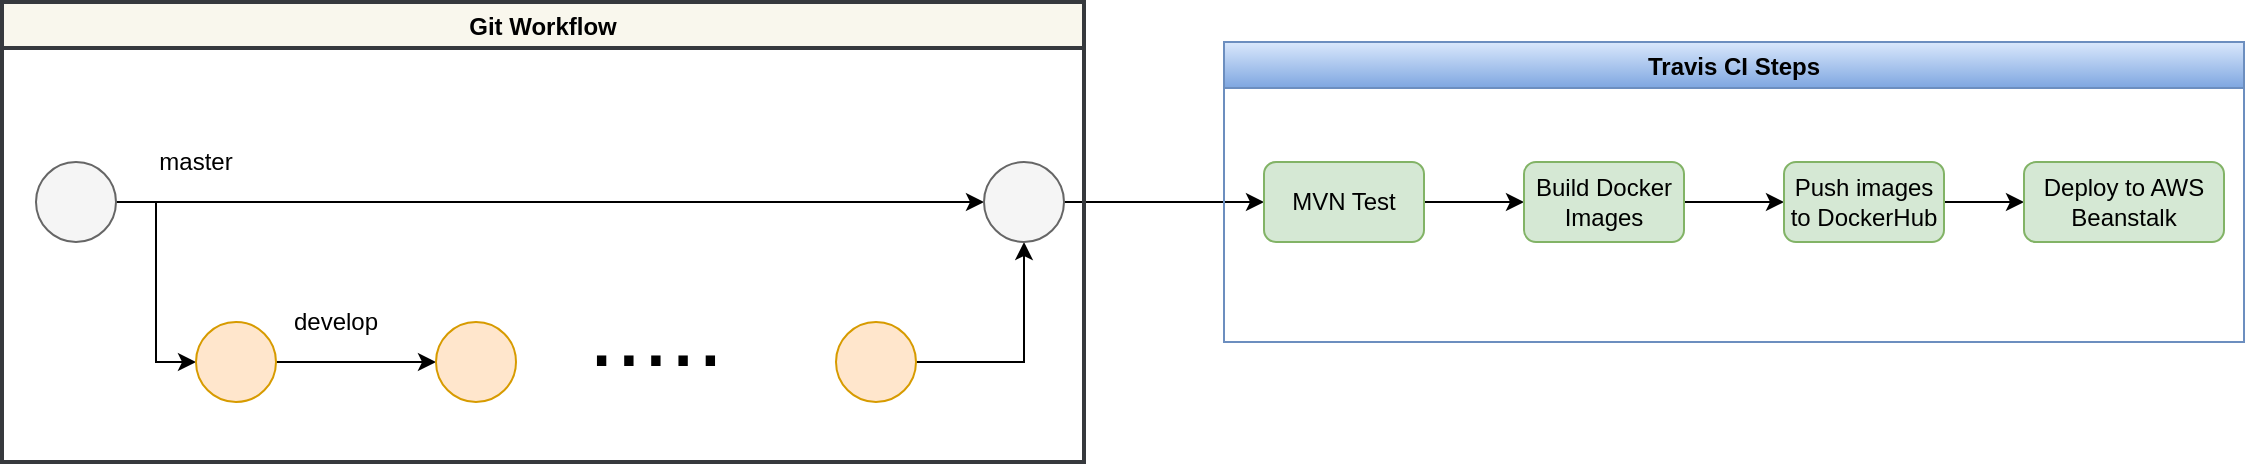 <mxfile version="10.5.9" type="device"><diagram id="M9-zjDTs8WncHpyJJ71X" name="Deployment Pipeline"><mxGraphModel dx="1398" dy="756" grid="1" gridSize="10" guides="1" tooltips="1" connect="1" arrows="1" fold="1" page="1" pageScale="1" pageWidth="2336" pageHeight="1654" math="0" shadow="0"><root><mxCell id="0"/><mxCell id="1" parent="0"/><mxCell id="6teGNBQbEhaL6i1vI0xb-11" style="edgeStyle=orthogonalEdgeStyle;rounded=0;orthogonalLoop=1;jettySize=auto;html=1;entryX=0;entryY=0.5;entryDx=0;entryDy=0;fontSize=49;" edge="1" parent="1" source="6teGNBQbEhaL6i1vI0xb-2" target="6teGNBQbEhaL6i1vI0xb-3"><mxGeometry relative="1" as="geometry"/></mxCell><mxCell id="6teGNBQbEhaL6i1vI0xb-14" style="edgeStyle=orthogonalEdgeStyle;rounded=0;orthogonalLoop=1;jettySize=auto;html=1;entryX=0;entryY=0.5;entryDx=0;entryDy=0;fontSize=49;" edge="1" parent="1" source="6teGNBQbEhaL6i1vI0xb-2" target="6teGNBQbEhaL6i1vI0xb-13"><mxGeometry relative="1" as="geometry"/></mxCell><mxCell id="6teGNBQbEhaL6i1vI0xb-2" value="" style="ellipse;whiteSpace=wrap;html=1;aspect=fixed;fillColor=#f5f5f5;strokeColor=#666666;fontColor=#333333;" vertex="1" parent="1"><mxGeometry x="126" y="360" width="40" height="40" as="geometry"/></mxCell><mxCell id="6teGNBQbEhaL6i1vI0xb-12" style="edgeStyle=orthogonalEdgeStyle;rounded=0;orthogonalLoop=1;jettySize=auto;html=1;fontSize=49;" edge="1" parent="1" source="6teGNBQbEhaL6i1vI0xb-3" target="6teGNBQbEhaL6i1vI0xb-4"><mxGeometry relative="1" as="geometry"/></mxCell><mxCell id="6teGNBQbEhaL6i1vI0xb-3" value="" style="ellipse;whiteSpace=wrap;html=1;aspect=fixed;fillColor=#ffe6cc;strokeColor=#d79b00;" vertex="1" parent="1"><mxGeometry x="206" y="440" width="40" height="40" as="geometry"/></mxCell><mxCell id="6teGNBQbEhaL6i1vI0xb-4" value="" style="ellipse;whiteSpace=wrap;html=1;aspect=fixed;fillColor=#ffe6cc;strokeColor=#d79b00;" vertex="1" parent="1"><mxGeometry x="326" y="440" width="40" height="40" as="geometry"/></mxCell><mxCell id="6teGNBQbEhaL6i1vI0xb-15" style="edgeStyle=orthogonalEdgeStyle;rounded=0;orthogonalLoop=1;jettySize=auto;html=1;entryX=0.5;entryY=1;entryDx=0;entryDy=0;fontSize=49;" edge="1" parent="1" source="6teGNBQbEhaL6i1vI0xb-5" target="6teGNBQbEhaL6i1vI0xb-13"><mxGeometry relative="1" as="geometry"/></mxCell><mxCell id="6teGNBQbEhaL6i1vI0xb-5" value="" style="ellipse;whiteSpace=wrap;html=1;aspect=fixed;fillColor=#ffe6cc;strokeColor=#d79b00;" vertex="1" parent="1"><mxGeometry x="526" y="440" width="40" height="40" as="geometry"/></mxCell><mxCell id="6teGNBQbEhaL6i1vI0xb-6" value="....." style="text;html=1;strokeColor=none;fillColor=none;align=center;verticalAlign=middle;whiteSpace=wrap;rounded=0;strokeWidth=5;fontSize=49;" vertex="1" parent="1"><mxGeometry x="376" y="435" width="120" height="20" as="geometry"/></mxCell><mxCell id="G-nkasqy06Jr6DOoydf7-2" style="edgeStyle=orthogonalEdgeStyle;rounded=0;orthogonalLoop=1;jettySize=auto;html=1;fontSize=12;" edge="1" parent="1" source="6teGNBQbEhaL6i1vI0xb-13" target="6teGNBQbEhaL6i1vI0xb-18"><mxGeometry relative="1" as="geometry"/></mxCell><mxCell id="6teGNBQbEhaL6i1vI0xb-13" value="" style="ellipse;whiteSpace=wrap;html=1;aspect=fixed;fillColor=#f5f5f5;strokeColor=#666666;fontColor=#333333;" vertex="1" parent="1"><mxGeometry x="600" y="360" width="40" height="40" as="geometry"/></mxCell><mxCell id="6teGNBQbEhaL6i1vI0xb-16" value="master" style="text;html=1;strokeColor=none;fillColor=none;align=center;verticalAlign=middle;whiteSpace=wrap;rounded=0;fontSize=12;" vertex="1" parent="1"><mxGeometry x="186" y="350" width="40" height="20" as="geometry"/></mxCell><mxCell id="6teGNBQbEhaL6i1vI0xb-17" value="develop" style="text;html=1;strokeColor=none;fillColor=none;align=center;verticalAlign=middle;whiteSpace=wrap;rounded=0;fontSize=12;" vertex="1" parent="1"><mxGeometry x="256" y="430" width="40" height="20" as="geometry"/></mxCell><mxCell id="6teGNBQbEhaL6i1vI0xb-24" style="edgeStyle=orthogonalEdgeStyle;rounded=0;orthogonalLoop=1;jettySize=auto;html=1;entryX=0;entryY=0.5;entryDx=0;entryDy=0;fontSize=12;" edge="1" parent="1" source="6teGNBQbEhaL6i1vI0xb-18" target="6teGNBQbEhaL6i1vI0xb-19"><mxGeometry relative="1" as="geometry"/></mxCell><mxCell id="6teGNBQbEhaL6i1vI0xb-18" value="MVN Test" style="rounded=1;whiteSpace=wrap;html=1;strokeWidth=1;fontSize=12;fillColor=#d5e8d4;strokeColor=#82b366;" vertex="1" parent="1"><mxGeometry x="740" y="360" width="80" height="40" as="geometry"/></mxCell><mxCell id="6teGNBQbEhaL6i1vI0xb-26" style="edgeStyle=orthogonalEdgeStyle;rounded=0;orthogonalLoop=1;jettySize=auto;html=1;entryX=0;entryY=0.5;entryDx=0;entryDy=0;fontSize=12;" edge="1" parent="1" source="6teGNBQbEhaL6i1vI0xb-19" target="6teGNBQbEhaL6i1vI0xb-20"><mxGeometry relative="1" as="geometry"/></mxCell><mxCell id="6teGNBQbEhaL6i1vI0xb-19" value="Build Docker Images" style="rounded=1;whiteSpace=wrap;html=1;strokeWidth=1;fontSize=12;fillColor=#d5e8d4;strokeColor=#82b366;" vertex="1" parent="1"><mxGeometry x="870" y="360" width="80" height="40" as="geometry"/></mxCell><mxCell id="6teGNBQbEhaL6i1vI0xb-27" style="edgeStyle=orthogonalEdgeStyle;rounded=0;orthogonalLoop=1;jettySize=auto;html=1;entryX=0;entryY=0.5;entryDx=0;entryDy=0;fontSize=12;" edge="1" parent="1" source="6teGNBQbEhaL6i1vI0xb-20" target="6teGNBQbEhaL6i1vI0xb-21"><mxGeometry relative="1" as="geometry"/></mxCell><mxCell id="6teGNBQbEhaL6i1vI0xb-20" value="Push images to DockerHub" style="rounded=1;whiteSpace=wrap;html=1;strokeWidth=1;fontSize=12;fillColor=#d5e8d4;strokeColor=#82b366;" vertex="1" parent="1"><mxGeometry x="1000" y="360" width="80" height="40" as="geometry"/></mxCell><mxCell id="6teGNBQbEhaL6i1vI0xb-21" value="Deploy to AWS Beanstalk" style="rounded=1;whiteSpace=wrap;html=1;strokeWidth=1;fontSize=12;fillColor=#d5e8d4;strokeColor=#82b366;" vertex="1" parent="1"><mxGeometry x="1120" y="360" width="100" height="40" as="geometry"/></mxCell><mxCell id="6teGNBQbEhaL6i1vI0xb-22" value="Travis CI Steps" style="swimlane;strokeWidth=1;fontSize=12;gradientColor=#7ea6e0;fillColor=#dae8fc;strokeColor=#6c8ebf;" vertex="1" parent="1"><mxGeometry x="720" y="300" width="510" height="150" as="geometry"/></mxCell><mxCell id="G-nkasqy06Jr6DOoydf7-1" value="Git Workflow" style="swimlane;strokeWidth=2;fontSize=12;fillColor=#f9f7ed;strokeColor=#36393d;" vertex="1" parent="1"><mxGeometry x="109" y="280" width="541" height="230" as="geometry"/></mxCell></root></mxGraphModel></diagram><diagram id="61OEiZhItRHsgTCAeaWk" name="Solution Design"><mxGraphModel dx="1398" dy="756" grid="1" gridSize="10" guides="1" tooltips="1" connect="1" arrows="1" fold="1" page="1" pageScale="1" pageWidth="2336" pageHeight="1654" math="0" shadow="0"><root><mxCell id="APdzt762yGzCEW0CY6SJ-0"/><mxCell id="APdzt762yGzCEW0CY6SJ-1" parent="APdzt762yGzCEW0CY6SJ-0"/><mxCell id="XTvlwVLbWQqegBQhlUsG-16" value="" style="rounded=0;whiteSpace=wrap;html=1;strokeWidth=2;fontSize=12;dashed=1;fillColor=#f9f7ed;strokeColor=#36393d;" vertex="1" parent="APdzt762yGzCEW0CY6SJ-1"><mxGeometry x="356" y="171" width="420" height="109" as="geometry"/></mxCell><mxCell id="XTvlwVLbWQqegBQhlUsG-15" style="edgeStyle=orthogonalEdgeStyle;rounded=0;orthogonalLoop=1;jettySize=auto;html=1;fontSize=12;" edge="1" parent="APdzt762yGzCEW0CY6SJ-1" source="XTvlwVLbWQqegBQhlUsG-2" target="XTvlwVLbWQqegBQhlUsG-4"><mxGeometry relative="1" as="geometry"/></mxCell><mxCell id="XTvlwVLbWQqegBQhlUsG-2" value="Nginx Docker Container" style="shape=image;html=1;verticalAlign=top;verticalLabelPosition=bottom;labelBackgroundColor=#ffffff;imageAspect=0;aspect=fixed;image=https://cdn4.iconfinder.com/data/icons/logos-and-brands/512/97_Docker_logo_logos-128.png;strokeWidth=1;fontSize=12;" vertex="1" parent="APdzt762yGzCEW0CY6SJ-1"><mxGeometry x="391" y="172" width="78" height="78" as="geometry"/></mxCell><mxCell id="XTvlwVLbWQqegBQhlUsG-4" value="API Layer" style="shape=image;html=1;verticalAlign=top;verticalLabelPosition=bottom;labelBackgroundColor=#ffffff;imageAspect=0;aspect=fixed;image=https://cdn4.iconfinder.com/data/icons/logos-and-brands/512/97_Docker_logo_logos-128.png;strokeWidth=1;fontSize=12;" vertex="1" parent="APdzt762yGzCEW0CY6SJ-1"><mxGeometry x="651" y="172" width="78" height="78" as="geometry"/></mxCell><mxCell id="XTvlwVLbWQqegBQhlUsG-6" value="Requests" style="text;html=1;strokeColor=#6c8ebf;fillColor=#dae8fc;align=center;verticalAlign=middle;whiteSpace=wrap;rounded=0;fontSize=12;fontStyle=1" vertex="1" parent="APdzt762yGzCEW0CY6SJ-1"><mxGeometry x="130" y="150" width="90" height="30" as="geometry"/></mxCell><mxCell id="XTvlwVLbWQqegBQhlUsG-9" value="" style="endArrow=classic;html=1;fontSize=12;" edge="1" parent="APdzt762yGzCEW0CY6SJ-1"><mxGeometry width="50" height="50" relative="1" as="geometry"><mxPoint x="80" y="211" as="sourcePoint"/><mxPoint x="280" y="211" as="targetPoint"/></mxGeometry></mxCell><mxCell id="XTvlwVLbWQqegBQhlUsG-10" value="" style="endArrow=classic;html=1;fontSize=12;" edge="1" parent="APdzt762yGzCEW0CY6SJ-1"><mxGeometry width="50" height="50" relative="1" as="geometry"><mxPoint x="80" y="230" as="sourcePoint"/><mxPoint x="280" y="230" as="targetPoint"/></mxGeometry></mxCell><mxCell id="XTvlwVLbWQqegBQhlUsG-11" value="" style="endArrow=classic;html=1;fontSize=12;entryX=0;entryY=0.5;entryDx=0;entryDy=0;" edge="1" parent="APdzt762yGzCEW0CY6SJ-1"><mxGeometry width="50" height="50" relative="1" as="geometry"><mxPoint x="80" y="250" as="sourcePoint"/><mxPoint x="280" y="250" as="targetPoint"/></mxGeometry></mxCell><mxCell id="XTvlwVLbWQqegBQhlUsG-12" value="" style="endArrow=classic;html=1;fontSize=12;entryX=0;entryY=0.5;entryDx=0;entryDy=0;" edge="1" parent="APdzt762yGzCEW0CY6SJ-1"><mxGeometry width="50" height="50" relative="1" as="geometry"><mxPoint x="80" y="270" as="sourcePoint"/><mxPoint x="280" y="270" as="targetPoint"/></mxGeometry></mxCell><mxCell id="XTvlwVLbWQqegBQhlUsG-13" value="" style="endArrow=classic;html=1;fontSize=12;entryX=0;entryY=0.5;entryDx=0;entryDy=0;" edge="1" parent="APdzt762yGzCEW0CY6SJ-1"><mxGeometry width="50" height="50" relative="1" as="geometry"><mxPoint x="80" y="190" as="sourcePoint"/><mxPoint x="280" y="190" as="targetPoint"/></mxGeometry></mxCell><mxCell id="XTvlwVLbWQqegBQhlUsG-19" value="Elastic Beanstalk" style="text;html=1;strokeColor=#82b366;fillColor=#d5e8d4;align=center;verticalAlign=middle;whiteSpace=wrap;rounded=0;fontSize=12;strokeWidth=2;" vertex="1" parent="APdzt762yGzCEW0CY6SJ-1"><mxGeometry x="385" y="109.5" width="130" height="20" as="geometry"/></mxCell><mxCell id="V2PlrDeX_-Xyy0V4iZyj-2" value="" style="rounded=1;arcSize=10;dashed=0;strokeColor=#000000;fillColor=none;gradientColor=none;strokeWidth=2;fontSize=12;" vertex="1" parent="APdzt762yGzCEW0CY6SJ-1"><mxGeometry x="320" y="141" width="500" height="179" as="geometry"/></mxCell><mxCell id="V2PlrDeX_-Xyy0V4iZyj-3" value="" style="dashed=0;html=1;shape=mxgraph.aws3.elastic_beanstalk;fillColor=#F58536;gradientColor=none;dashed=0;strokeWidth=2;fontSize=12;" vertex="1" parent="APdzt762yGzCEW0CY6SJ-1"><mxGeometry x="341" y="109" width="30" height="41" as="geometry"/></mxCell></root></mxGraphModel></diagram></mxfile>